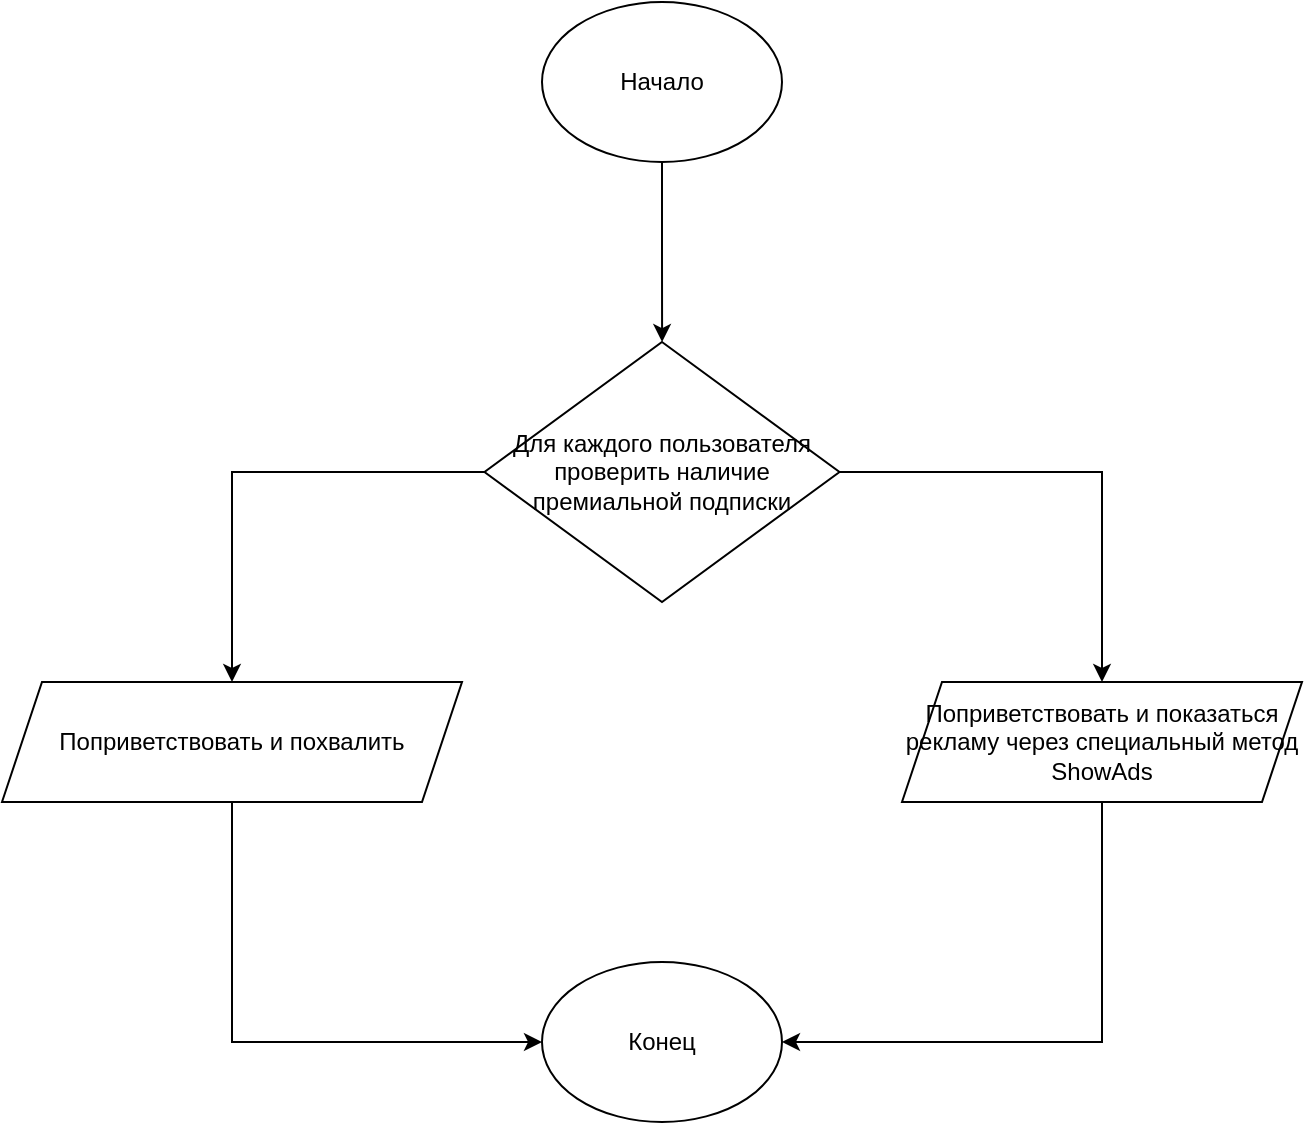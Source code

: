 <mxfile version="20.7.4" type="device"><diagram id="opDDIAfbYOM2UHrfYO_x" name="Страница 1"><mxGraphModel dx="1014" dy="716" grid="1" gridSize="10" guides="1" tooltips="1" connect="1" arrows="1" fold="1" page="1" pageScale="1" pageWidth="827" pageHeight="1169" math="0" shadow="0"><root><mxCell id="0"/><mxCell id="1" parent="0"/><mxCell id="pFvIdyXsbUG_U6tBv3Wo-3" value="" style="edgeStyle=orthogonalEdgeStyle;rounded=0;orthogonalLoop=1;jettySize=auto;html=1;" edge="1" parent="1" source="pFvIdyXsbUG_U6tBv3Wo-1" target="pFvIdyXsbUG_U6tBv3Wo-4"><mxGeometry relative="1" as="geometry"><mxPoint x="410" y="480" as="targetPoint"/></mxGeometry></mxCell><mxCell id="pFvIdyXsbUG_U6tBv3Wo-1" value="Начало" style="ellipse;whiteSpace=wrap;html=1;" vertex="1" parent="1"><mxGeometry x="350" y="330" width="120" height="80" as="geometry"/></mxCell><mxCell id="pFvIdyXsbUG_U6tBv3Wo-10" value="" style="edgeStyle=orthogonalEdgeStyle;rounded=0;orthogonalLoop=1;jettySize=auto;html=1;" edge="1" parent="1" source="pFvIdyXsbUG_U6tBv3Wo-4" target="pFvIdyXsbUG_U6tBv3Wo-8"><mxGeometry relative="1" as="geometry"/></mxCell><mxCell id="pFvIdyXsbUG_U6tBv3Wo-12" value="" style="edgeStyle=orthogonalEdgeStyle;rounded=0;orthogonalLoop=1;jettySize=auto;html=1;" edge="1" parent="1" source="pFvIdyXsbUG_U6tBv3Wo-4" target="pFvIdyXsbUG_U6tBv3Wo-11"><mxGeometry relative="1" as="geometry"/></mxCell><mxCell id="pFvIdyXsbUG_U6tBv3Wo-4" value="Для каждого пользователя проверить наличие премиальной подписки" style="rhombus;whiteSpace=wrap;html=1;" vertex="1" parent="1"><mxGeometry x="321.25" y="500" width="177.5" height="130" as="geometry"/></mxCell><mxCell id="pFvIdyXsbUG_U6tBv3Wo-6" value="Конец" style="ellipse;whiteSpace=wrap;html=1;" vertex="1" parent="1"><mxGeometry x="350" y="810" width="120" height="80" as="geometry"/></mxCell><mxCell id="pFvIdyXsbUG_U6tBv3Wo-9" value="" style="edgeStyle=orthogonalEdgeStyle;rounded=0;orthogonalLoop=1;jettySize=auto;html=1;exitX=0.5;exitY=1;exitDx=0;exitDy=0;" edge="1" parent="1" source="pFvIdyXsbUG_U6tBv3Wo-8" target="pFvIdyXsbUG_U6tBv3Wo-6"><mxGeometry relative="1" as="geometry"><Array as="points"><mxPoint x="630" y="850"/></Array></mxGeometry></mxCell><mxCell id="pFvIdyXsbUG_U6tBv3Wo-8" value="Поприветствовать и показаться рекламу через специальный метод ShowAds" style="shape=parallelogram;perimeter=parallelogramPerimeter;whiteSpace=wrap;html=1;fixedSize=1;" vertex="1" parent="1"><mxGeometry x="530" y="670" width="200" height="60" as="geometry"/></mxCell><mxCell id="pFvIdyXsbUG_U6tBv3Wo-13" value="" style="edgeStyle=orthogonalEdgeStyle;rounded=0;orthogonalLoop=1;jettySize=auto;html=1;exitX=0.5;exitY=1;exitDx=0;exitDy=0;entryX=0;entryY=0.5;entryDx=0;entryDy=0;" edge="1" parent="1" source="pFvIdyXsbUG_U6tBv3Wo-11" target="pFvIdyXsbUG_U6tBv3Wo-6"><mxGeometry relative="1" as="geometry"/></mxCell><mxCell id="pFvIdyXsbUG_U6tBv3Wo-11" value="Поприветствовать и похвалить" style="shape=parallelogram;perimeter=parallelogramPerimeter;whiteSpace=wrap;html=1;fixedSize=1;" vertex="1" parent="1"><mxGeometry x="80" y="670" width="230" height="60" as="geometry"/></mxCell></root></mxGraphModel></diagram></mxfile>
